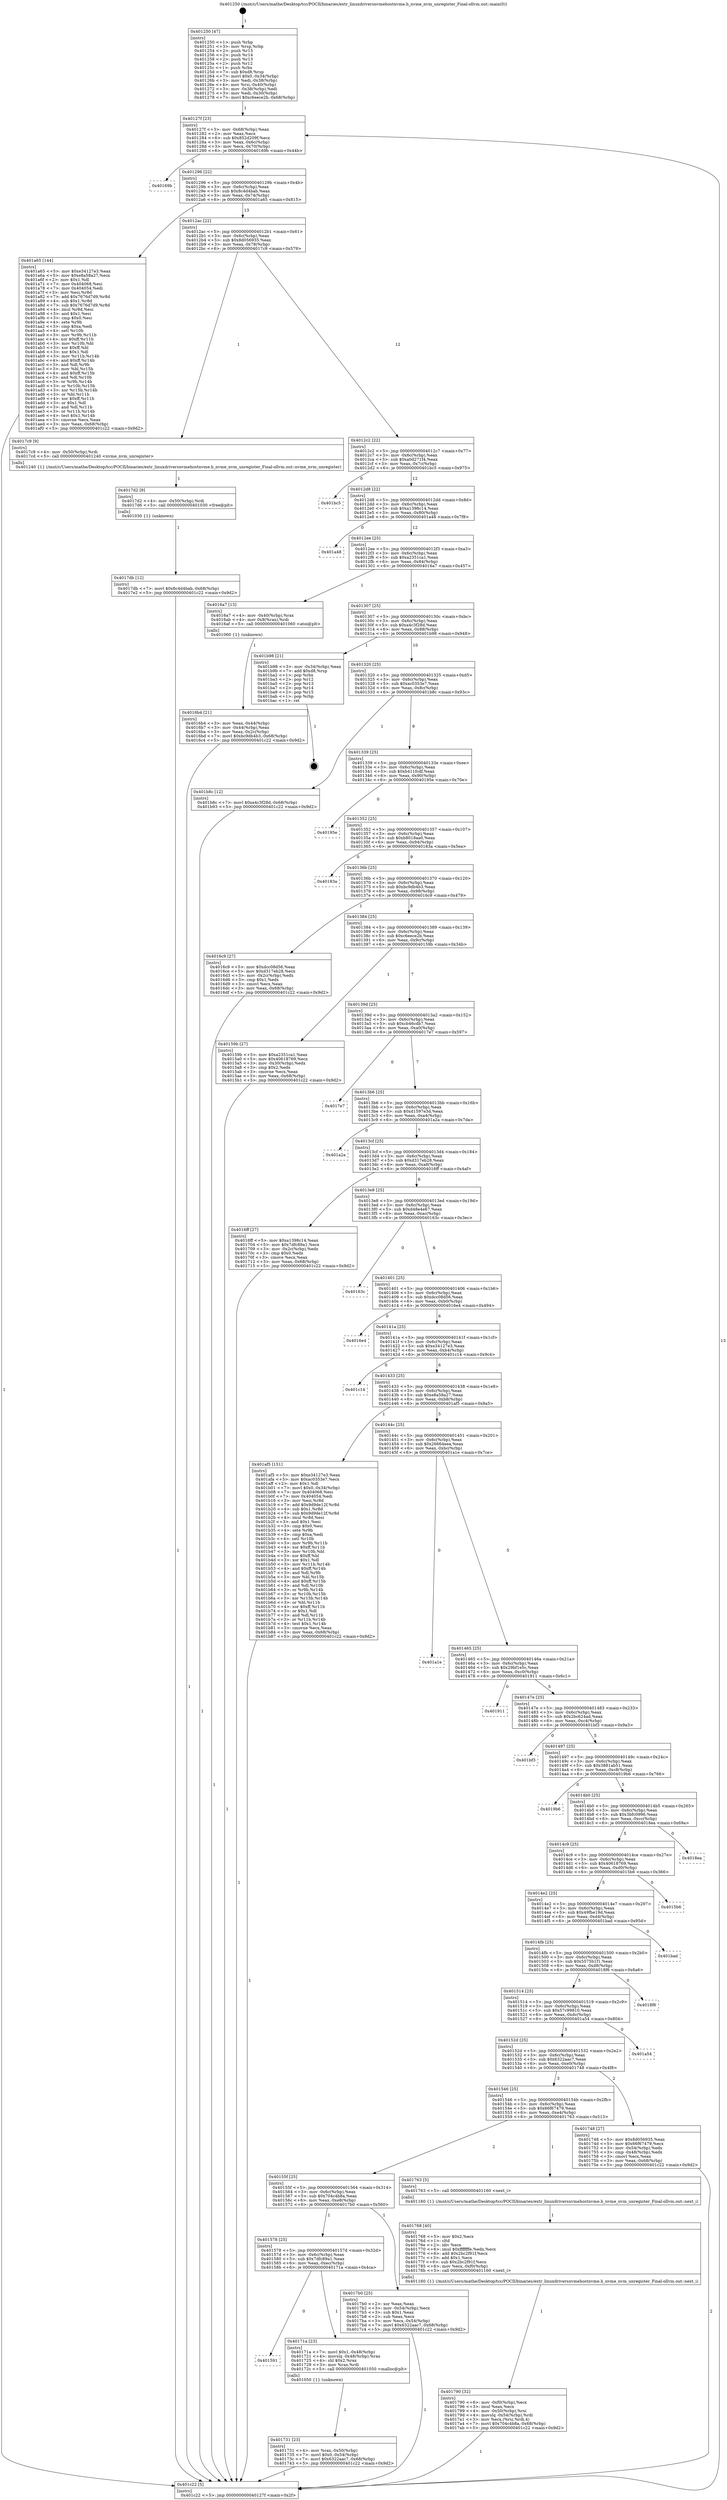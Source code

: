 digraph "0x401250" {
  label = "0x401250 (/mnt/c/Users/mathe/Desktop/tcc/POCII/binaries/extr_linuxdriversnvmehostnvme.h_nvme_nvm_unregister_Final-ollvm.out::main(0))"
  labelloc = "t"
  node[shape=record]

  Entry [label="",width=0.3,height=0.3,shape=circle,fillcolor=black,style=filled]
  "0x40127f" [label="{
     0x40127f [23]\l
     | [instrs]\l
     &nbsp;&nbsp;0x40127f \<+3\>: mov -0x68(%rbp),%eax\l
     &nbsp;&nbsp;0x401282 \<+2\>: mov %eax,%ecx\l
     &nbsp;&nbsp;0x401284 \<+6\>: sub $0x852d209f,%ecx\l
     &nbsp;&nbsp;0x40128a \<+3\>: mov %eax,-0x6c(%rbp)\l
     &nbsp;&nbsp;0x40128d \<+3\>: mov %ecx,-0x70(%rbp)\l
     &nbsp;&nbsp;0x401290 \<+6\>: je 000000000040169b \<main+0x44b\>\l
  }"]
  "0x40169b" [label="{
     0x40169b\l
  }", style=dashed]
  "0x401296" [label="{
     0x401296 [22]\l
     | [instrs]\l
     &nbsp;&nbsp;0x401296 \<+5\>: jmp 000000000040129b \<main+0x4b\>\l
     &nbsp;&nbsp;0x40129b \<+3\>: mov -0x6c(%rbp),%eax\l
     &nbsp;&nbsp;0x40129e \<+5\>: sub $0x8c4d4bab,%eax\l
     &nbsp;&nbsp;0x4012a3 \<+3\>: mov %eax,-0x74(%rbp)\l
     &nbsp;&nbsp;0x4012a6 \<+6\>: je 0000000000401a65 \<main+0x815\>\l
  }"]
  Exit [label="",width=0.3,height=0.3,shape=circle,fillcolor=black,style=filled,peripheries=2]
  "0x401a65" [label="{
     0x401a65 [144]\l
     | [instrs]\l
     &nbsp;&nbsp;0x401a65 \<+5\>: mov $0xe34127e3,%eax\l
     &nbsp;&nbsp;0x401a6a \<+5\>: mov $0xe8a58a27,%ecx\l
     &nbsp;&nbsp;0x401a6f \<+2\>: mov $0x1,%dl\l
     &nbsp;&nbsp;0x401a71 \<+7\>: mov 0x404068,%esi\l
     &nbsp;&nbsp;0x401a78 \<+7\>: mov 0x404054,%edi\l
     &nbsp;&nbsp;0x401a7f \<+3\>: mov %esi,%r8d\l
     &nbsp;&nbsp;0x401a82 \<+7\>: add $0x7676d7d9,%r8d\l
     &nbsp;&nbsp;0x401a89 \<+4\>: sub $0x1,%r8d\l
     &nbsp;&nbsp;0x401a8d \<+7\>: sub $0x7676d7d9,%r8d\l
     &nbsp;&nbsp;0x401a94 \<+4\>: imul %r8d,%esi\l
     &nbsp;&nbsp;0x401a98 \<+3\>: and $0x1,%esi\l
     &nbsp;&nbsp;0x401a9b \<+3\>: cmp $0x0,%esi\l
     &nbsp;&nbsp;0x401a9e \<+4\>: sete %r9b\l
     &nbsp;&nbsp;0x401aa2 \<+3\>: cmp $0xa,%edi\l
     &nbsp;&nbsp;0x401aa5 \<+4\>: setl %r10b\l
     &nbsp;&nbsp;0x401aa9 \<+3\>: mov %r9b,%r11b\l
     &nbsp;&nbsp;0x401aac \<+4\>: xor $0xff,%r11b\l
     &nbsp;&nbsp;0x401ab0 \<+3\>: mov %r10b,%bl\l
     &nbsp;&nbsp;0x401ab3 \<+3\>: xor $0xff,%bl\l
     &nbsp;&nbsp;0x401ab6 \<+3\>: xor $0x1,%dl\l
     &nbsp;&nbsp;0x401ab9 \<+3\>: mov %r11b,%r14b\l
     &nbsp;&nbsp;0x401abc \<+4\>: and $0xff,%r14b\l
     &nbsp;&nbsp;0x401ac0 \<+3\>: and %dl,%r9b\l
     &nbsp;&nbsp;0x401ac3 \<+3\>: mov %bl,%r15b\l
     &nbsp;&nbsp;0x401ac6 \<+4\>: and $0xff,%r15b\l
     &nbsp;&nbsp;0x401aca \<+3\>: and %dl,%r10b\l
     &nbsp;&nbsp;0x401acd \<+3\>: or %r9b,%r14b\l
     &nbsp;&nbsp;0x401ad0 \<+3\>: or %r10b,%r15b\l
     &nbsp;&nbsp;0x401ad3 \<+3\>: xor %r15b,%r14b\l
     &nbsp;&nbsp;0x401ad6 \<+3\>: or %bl,%r11b\l
     &nbsp;&nbsp;0x401ad9 \<+4\>: xor $0xff,%r11b\l
     &nbsp;&nbsp;0x401add \<+3\>: or $0x1,%dl\l
     &nbsp;&nbsp;0x401ae0 \<+3\>: and %dl,%r11b\l
     &nbsp;&nbsp;0x401ae3 \<+3\>: or %r11b,%r14b\l
     &nbsp;&nbsp;0x401ae6 \<+4\>: test $0x1,%r14b\l
     &nbsp;&nbsp;0x401aea \<+3\>: cmovne %ecx,%eax\l
     &nbsp;&nbsp;0x401aed \<+3\>: mov %eax,-0x68(%rbp)\l
     &nbsp;&nbsp;0x401af0 \<+5\>: jmp 0000000000401c22 \<main+0x9d2\>\l
  }"]
  "0x4012ac" [label="{
     0x4012ac [22]\l
     | [instrs]\l
     &nbsp;&nbsp;0x4012ac \<+5\>: jmp 00000000004012b1 \<main+0x61\>\l
     &nbsp;&nbsp;0x4012b1 \<+3\>: mov -0x6c(%rbp),%eax\l
     &nbsp;&nbsp;0x4012b4 \<+5\>: sub $0x8d056935,%eax\l
     &nbsp;&nbsp;0x4012b9 \<+3\>: mov %eax,-0x78(%rbp)\l
     &nbsp;&nbsp;0x4012bc \<+6\>: je 00000000004017c9 \<main+0x579\>\l
  }"]
  "0x4017db" [label="{
     0x4017db [12]\l
     | [instrs]\l
     &nbsp;&nbsp;0x4017db \<+7\>: movl $0x8c4d4bab,-0x68(%rbp)\l
     &nbsp;&nbsp;0x4017e2 \<+5\>: jmp 0000000000401c22 \<main+0x9d2\>\l
  }"]
  "0x4017c9" [label="{
     0x4017c9 [9]\l
     | [instrs]\l
     &nbsp;&nbsp;0x4017c9 \<+4\>: mov -0x50(%rbp),%rdi\l
     &nbsp;&nbsp;0x4017cd \<+5\>: call 0000000000401240 \<nvme_nvm_unregister\>\l
     | [calls]\l
     &nbsp;&nbsp;0x401240 \{1\} (/mnt/c/Users/mathe/Desktop/tcc/POCII/binaries/extr_linuxdriversnvmehostnvme.h_nvme_nvm_unregister_Final-ollvm.out::nvme_nvm_unregister)\l
  }"]
  "0x4012c2" [label="{
     0x4012c2 [22]\l
     | [instrs]\l
     &nbsp;&nbsp;0x4012c2 \<+5\>: jmp 00000000004012c7 \<main+0x77\>\l
     &nbsp;&nbsp;0x4012c7 \<+3\>: mov -0x6c(%rbp),%eax\l
     &nbsp;&nbsp;0x4012ca \<+5\>: sub $0xa0d271f4,%eax\l
     &nbsp;&nbsp;0x4012cf \<+3\>: mov %eax,-0x7c(%rbp)\l
     &nbsp;&nbsp;0x4012d2 \<+6\>: je 0000000000401bc5 \<main+0x975\>\l
  }"]
  "0x4017d2" [label="{
     0x4017d2 [9]\l
     | [instrs]\l
     &nbsp;&nbsp;0x4017d2 \<+4\>: mov -0x50(%rbp),%rdi\l
     &nbsp;&nbsp;0x4017d6 \<+5\>: call 0000000000401030 \<free@plt\>\l
     | [calls]\l
     &nbsp;&nbsp;0x401030 \{1\} (unknown)\l
  }"]
  "0x401bc5" [label="{
     0x401bc5\l
  }", style=dashed]
  "0x4012d8" [label="{
     0x4012d8 [22]\l
     | [instrs]\l
     &nbsp;&nbsp;0x4012d8 \<+5\>: jmp 00000000004012dd \<main+0x8d\>\l
     &nbsp;&nbsp;0x4012dd \<+3\>: mov -0x6c(%rbp),%eax\l
     &nbsp;&nbsp;0x4012e0 \<+5\>: sub $0xa1398c14,%eax\l
     &nbsp;&nbsp;0x4012e5 \<+3\>: mov %eax,-0x80(%rbp)\l
     &nbsp;&nbsp;0x4012e8 \<+6\>: je 0000000000401a48 \<main+0x7f8\>\l
  }"]
  "0x401790" [label="{
     0x401790 [32]\l
     | [instrs]\l
     &nbsp;&nbsp;0x401790 \<+6\>: mov -0xf0(%rbp),%ecx\l
     &nbsp;&nbsp;0x401796 \<+3\>: imul %eax,%ecx\l
     &nbsp;&nbsp;0x401799 \<+4\>: mov -0x50(%rbp),%rsi\l
     &nbsp;&nbsp;0x40179d \<+4\>: movslq -0x54(%rbp),%rdi\l
     &nbsp;&nbsp;0x4017a1 \<+3\>: mov %ecx,(%rsi,%rdi,4)\l
     &nbsp;&nbsp;0x4017a4 \<+7\>: movl $0x704c4b8a,-0x68(%rbp)\l
     &nbsp;&nbsp;0x4017ab \<+5\>: jmp 0000000000401c22 \<main+0x9d2\>\l
  }"]
  "0x401a48" [label="{
     0x401a48\l
  }", style=dashed]
  "0x4012ee" [label="{
     0x4012ee [25]\l
     | [instrs]\l
     &nbsp;&nbsp;0x4012ee \<+5\>: jmp 00000000004012f3 \<main+0xa3\>\l
     &nbsp;&nbsp;0x4012f3 \<+3\>: mov -0x6c(%rbp),%eax\l
     &nbsp;&nbsp;0x4012f6 \<+5\>: sub $0xa2351ca1,%eax\l
     &nbsp;&nbsp;0x4012fb \<+6\>: mov %eax,-0x84(%rbp)\l
     &nbsp;&nbsp;0x401301 \<+6\>: je 00000000004016a7 \<main+0x457\>\l
  }"]
  "0x401768" [label="{
     0x401768 [40]\l
     | [instrs]\l
     &nbsp;&nbsp;0x401768 \<+5\>: mov $0x2,%ecx\l
     &nbsp;&nbsp;0x40176d \<+1\>: cltd\l
     &nbsp;&nbsp;0x40176e \<+2\>: idiv %ecx\l
     &nbsp;&nbsp;0x401770 \<+6\>: imul $0xfffffffe,%edx,%ecx\l
     &nbsp;&nbsp;0x401776 \<+6\>: add $0x2bc2f91f,%ecx\l
     &nbsp;&nbsp;0x40177c \<+3\>: add $0x1,%ecx\l
     &nbsp;&nbsp;0x40177f \<+6\>: sub $0x2bc2f91f,%ecx\l
     &nbsp;&nbsp;0x401785 \<+6\>: mov %ecx,-0xf0(%rbp)\l
     &nbsp;&nbsp;0x40178b \<+5\>: call 0000000000401160 \<next_i\>\l
     | [calls]\l
     &nbsp;&nbsp;0x401160 \{1\} (/mnt/c/Users/mathe/Desktop/tcc/POCII/binaries/extr_linuxdriversnvmehostnvme.h_nvme_nvm_unregister_Final-ollvm.out::next_i)\l
  }"]
  "0x4016a7" [label="{
     0x4016a7 [13]\l
     | [instrs]\l
     &nbsp;&nbsp;0x4016a7 \<+4\>: mov -0x40(%rbp),%rax\l
     &nbsp;&nbsp;0x4016ab \<+4\>: mov 0x8(%rax),%rdi\l
     &nbsp;&nbsp;0x4016af \<+5\>: call 0000000000401060 \<atoi@plt\>\l
     | [calls]\l
     &nbsp;&nbsp;0x401060 \{1\} (unknown)\l
  }"]
  "0x401307" [label="{
     0x401307 [25]\l
     | [instrs]\l
     &nbsp;&nbsp;0x401307 \<+5\>: jmp 000000000040130c \<main+0xbc\>\l
     &nbsp;&nbsp;0x40130c \<+3\>: mov -0x6c(%rbp),%eax\l
     &nbsp;&nbsp;0x40130f \<+5\>: sub $0xa4c3f28d,%eax\l
     &nbsp;&nbsp;0x401314 \<+6\>: mov %eax,-0x88(%rbp)\l
     &nbsp;&nbsp;0x40131a \<+6\>: je 0000000000401b98 \<main+0x948\>\l
  }"]
  "0x401731" [label="{
     0x401731 [23]\l
     | [instrs]\l
     &nbsp;&nbsp;0x401731 \<+4\>: mov %rax,-0x50(%rbp)\l
     &nbsp;&nbsp;0x401735 \<+7\>: movl $0x0,-0x54(%rbp)\l
     &nbsp;&nbsp;0x40173c \<+7\>: movl $0x6322aac7,-0x68(%rbp)\l
     &nbsp;&nbsp;0x401743 \<+5\>: jmp 0000000000401c22 \<main+0x9d2\>\l
  }"]
  "0x401b98" [label="{
     0x401b98 [21]\l
     | [instrs]\l
     &nbsp;&nbsp;0x401b98 \<+3\>: mov -0x34(%rbp),%eax\l
     &nbsp;&nbsp;0x401b9b \<+7\>: add $0xd8,%rsp\l
     &nbsp;&nbsp;0x401ba2 \<+1\>: pop %rbx\l
     &nbsp;&nbsp;0x401ba3 \<+2\>: pop %r12\l
     &nbsp;&nbsp;0x401ba5 \<+2\>: pop %r13\l
     &nbsp;&nbsp;0x401ba7 \<+2\>: pop %r14\l
     &nbsp;&nbsp;0x401ba9 \<+2\>: pop %r15\l
     &nbsp;&nbsp;0x401bab \<+1\>: pop %rbp\l
     &nbsp;&nbsp;0x401bac \<+1\>: ret\l
  }"]
  "0x401320" [label="{
     0x401320 [25]\l
     | [instrs]\l
     &nbsp;&nbsp;0x401320 \<+5\>: jmp 0000000000401325 \<main+0xd5\>\l
     &nbsp;&nbsp;0x401325 \<+3\>: mov -0x6c(%rbp),%eax\l
     &nbsp;&nbsp;0x401328 \<+5\>: sub $0xac0353e7,%eax\l
     &nbsp;&nbsp;0x40132d \<+6\>: mov %eax,-0x8c(%rbp)\l
     &nbsp;&nbsp;0x401333 \<+6\>: je 0000000000401b8c \<main+0x93c\>\l
  }"]
  "0x401591" [label="{
     0x401591\l
  }", style=dashed]
  "0x401b8c" [label="{
     0x401b8c [12]\l
     | [instrs]\l
     &nbsp;&nbsp;0x401b8c \<+7\>: movl $0xa4c3f28d,-0x68(%rbp)\l
     &nbsp;&nbsp;0x401b93 \<+5\>: jmp 0000000000401c22 \<main+0x9d2\>\l
  }"]
  "0x401339" [label="{
     0x401339 [25]\l
     | [instrs]\l
     &nbsp;&nbsp;0x401339 \<+5\>: jmp 000000000040133e \<main+0xee\>\l
     &nbsp;&nbsp;0x40133e \<+3\>: mov -0x6c(%rbp),%eax\l
     &nbsp;&nbsp;0x401341 \<+5\>: sub $0xb411fcdf,%eax\l
     &nbsp;&nbsp;0x401346 \<+6\>: mov %eax,-0x90(%rbp)\l
     &nbsp;&nbsp;0x40134c \<+6\>: je 000000000040195e \<main+0x70e\>\l
  }"]
  "0x40171a" [label="{
     0x40171a [23]\l
     | [instrs]\l
     &nbsp;&nbsp;0x40171a \<+7\>: movl $0x1,-0x48(%rbp)\l
     &nbsp;&nbsp;0x401721 \<+4\>: movslq -0x48(%rbp),%rax\l
     &nbsp;&nbsp;0x401725 \<+4\>: shl $0x2,%rax\l
     &nbsp;&nbsp;0x401729 \<+3\>: mov %rax,%rdi\l
     &nbsp;&nbsp;0x40172c \<+5\>: call 0000000000401050 \<malloc@plt\>\l
     | [calls]\l
     &nbsp;&nbsp;0x401050 \{1\} (unknown)\l
  }"]
  "0x40195e" [label="{
     0x40195e\l
  }", style=dashed]
  "0x401352" [label="{
     0x401352 [25]\l
     | [instrs]\l
     &nbsp;&nbsp;0x401352 \<+5\>: jmp 0000000000401357 \<main+0x107\>\l
     &nbsp;&nbsp;0x401357 \<+3\>: mov -0x6c(%rbp),%eax\l
     &nbsp;&nbsp;0x40135a \<+5\>: sub $0xb8018aa0,%eax\l
     &nbsp;&nbsp;0x40135f \<+6\>: mov %eax,-0x94(%rbp)\l
     &nbsp;&nbsp;0x401365 \<+6\>: je 000000000040183a \<main+0x5ea\>\l
  }"]
  "0x401578" [label="{
     0x401578 [25]\l
     | [instrs]\l
     &nbsp;&nbsp;0x401578 \<+5\>: jmp 000000000040157d \<main+0x32d\>\l
     &nbsp;&nbsp;0x40157d \<+3\>: mov -0x6c(%rbp),%eax\l
     &nbsp;&nbsp;0x401580 \<+5\>: sub $0x7dfc89a1,%eax\l
     &nbsp;&nbsp;0x401585 \<+6\>: mov %eax,-0xec(%rbp)\l
     &nbsp;&nbsp;0x40158b \<+6\>: je 000000000040171a \<main+0x4ca\>\l
  }"]
  "0x40183a" [label="{
     0x40183a\l
  }", style=dashed]
  "0x40136b" [label="{
     0x40136b [25]\l
     | [instrs]\l
     &nbsp;&nbsp;0x40136b \<+5\>: jmp 0000000000401370 \<main+0x120\>\l
     &nbsp;&nbsp;0x401370 \<+3\>: mov -0x6c(%rbp),%eax\l
     &nbsp;&nbsp;0x401373 \<+5\>: sub $0xbc9db4b3,%eax\l
     &nbsp;&nbsp;0x401378 \<+6\>: mov %eax,-0x98(%rbp)\l
     &nbsp;&nbsp;0x40137e \<+6\>: je 00000000004016c9 \<main+0x479\>\l
  }"]
  "0x4017b0" [label="{
     0x4017b0 [25]\l
     | [instrs]\l
     &nbsp;&nbsp;0x4017b0 \<+2\>: xor %eax,%eax\l
     &nbsp;&nbsp;0x4017b2 \<+3\>: mov -0x54(%rbp),%ecx\l
     &nbsp;&nbsp;0x4017b5 \<+3\>: sub $0x1,%eax\l
     &nbsp;&nbsp;0x4017b8 \<+2\>: sub %eax,%ecx\l
     &nbsp;&nbsp;0x4017ba \<+3\>: mov %ecx,-0x54(%rbp)\l
     &nbsp;&nbsp;0x4017bd \<+7\>: movl $0x6322aac7,-0x68(%rbp)\l
     &nbsp;&nbsp;0x4017c4 \<+5\>: jmp 0000000000401c22 \<main+0x9d2\>\l
  }"]
  "0x4016c9" [label="{
     0x4016c9 [27]\l
     | [instrs]\l
     &nbsp;&nbsp;0x4016c9 \<+5\>: mov $0xdcc08d56,%eax\l
     &nbsp;&nbsp;0x4016ce \<+5\>: mov $0xd317eb28,%ecx\l
     &nbsp;&nbsp;0x4016d3 \<+3\>: mov -0x2c(%rbp),%edx\l
     &nbsp;&nbsp;0x4016d6 \<+3\>: cmp $0x1,%edx\l
     &nbsp;&nbsp;0x4016d9 \<+3\>: cmovl %ecx,%eax\l
     &nbsp;&nbsp;0x4016dc \<+3\>: mov %eax,-0x68(%rbp)\l
     &nbsp;&nbsp;0x4016df \<+5\>: jmp 0000000000401c22 \<main+0x9d2\>\l
  }"]
  "0x401384" [label="{
     0x401384 [25]\l
     | [instrs]\l
     &nbsp;&nbsp;0x401384 \<+5\>: jmp 0000000000401389 \<main+0x139\>\l
     &nbsp;&nbsp;0x401389 \<+3\>: mov -0x6c(%rbp),%eax\l
     &nbsp;&nbsp;0x40138c \<+5\>: sub $0xc6eece2b,%eax\l
     &nbsp;&nbsp;0x401391 \<+6\>: mov %eax,-0x9c(%rbp)\l
     &nbsp;&nbsp;0x401397 \<+6\>: je 000000000040159b \<main+0x34b\>\l
  }"]
  "0x40155f" [label="{
     0x40155f [25]\l
     | [instrs]\l
     &nbsp;&nbsp;0x40155f \<+5\>: jmp 0000000000401564 \<main+0x314\>\l
     &nbsp;&nbsp;0x401564 \<+3\>: mov -0x6c(%rbp),%eax\l
     &nbsp;&nbsp;0x401567 \<+5\>: sub $0x704c4b8a,%eax\l
     &nbsp;&nbsp;0x40156c \<+6\>: mov %eax,-0xe8(%rbp)\l
     &nbsp;&nbsp;0x401572 \<+6\>: je 00000000004017b0 \<main+0x560\>\l
  }"]
  "0x40159b" [label="{
     0x40159b [27]\l
     | [instrs]\l
     &nbsp;&nbsp;0x40159b \<+5\>: mov $0xa2351ca1,%eax\l
     &nbsp;&nbsp;0x4015a0 \<+5\>: mov $0x40618769,%ecx\l
     &nbsp;&nbsp;0x4015a5 \<+3\>: mov -0x30(%rbp),%edx\l
     &nbsp;&nbsp;0x4015a8 \<+3\>: cmp $0x2,%edx\l
     &nbsp;&nbsp;0x4015ab \<+3\>: cmovne %ecx,%eax\l
     &nbsp;&nbsp;0x4015ae \<+3\>: mov %eax,-0x68(%rbp)\l
     &nbsp;&nbsp;0x4015b1 \<+5\>: jmp 0000000000401c22 \<main+0x9d2\>\l
  }"]
  "0x40139d" [label="{
     0x40139d [25]\l
     | [instrs]\l
     &nbsp;&nbsp;0x40139d \<+5\>: jmp 00000000004013a2 \<main+0x152\>\l
     &nbsp;&nbsp;0x4013a2 \<+3\>: mov -0x6c(%rbp),%eax\l
     &nbsp;&nbsp;0x4013a5 \<+5\>: sub $0xcb46cdb7,%eax\l
     &nbsp;&nbsp;0x4013aa \<+6\>: mov %eax,-0xa0(%rbp)\l
     &nbsp;&nbsp;0x4013b0 \<+6\>: je 00000000004017e7 \<main+0x597\>\l
  }"]
  "0x401c22" [label="{
     0x401c22 [5]\l
     | [instrs]\l
     &nbsp;&nbsp;0x401c22 \<+5\>: jmp 000000000040127f \<main+0x2f\>\l
  }"]
  "0x401250" [label="{
     0x401250 [47]\l
     | [instrs]\l
     &nbsp;&nbsp;0x401250 \<+1\>: push %rbp\l
     &nbsp;&nbsp;0x401251 \<+3\>: mov %rsp,%rbp\l
     &nbsp;&nbsp;0x401254 \<+2\>: push %r15\l
     &nbsp;&nbsp;0x401256 \<+2\>: push %r14\l
     &nbsp;&nbsp;0x401258 \<+2\>: push %r13\l
     &nbsp;&nbsp;0x40125a \<+2\>: push %r12\l
     &nbsp;&nbsp;0x40125c \<+1\>: push %rbx\l
     &nbsp;&nbsp;0x40125d \<+7\>: sub $0xd8,%rsp\l
     &nbsp;&nbsp;0x401264 \<+7\>: movl $0x0,-0x34(%rbp)\l
     &nbsp;&nbsp;0x40126b \<+3\>: mov %edi,-0x38(%rbp)\l
     &nbsp;&nbsp;0x40126e \<+4\>: mov %rsi,-0x40(%rbp)\l
     &nbsp;&nbsp;0x401272 \<+3\>: mov -0x38(%rbp),%edi\l
     &nbsp;&nbsp;0x401275 \<+3\>: mov %edi,-0x30(%rbp)\l
     &nbsp;&nbsp;0x401278 \<+7\>: movl $0xc6eece2b,-0x68(%rbp)\l
  }"]
  "0x4016b4" [label="{
     0x4016b4 [21]\l
     | [instrs]\l
     &nbsp;&nbsp;0x4016b4 \<+3\>: mov %eax,-0x44(%rbp)\l
     &nbsp;&nbsp;0x4016b7 \<+3\>: mov -0x44(%rbp),%eax\l
     &nbsp;&nbsp;0x4016ba \<+3\>: mov %eax,-0x2c(%rbp)\l
     &nbsp;&nbsp;0x4016bd \<+7\>: movl $0xbc9db4b3,-0x68(%rbp)\l
     &nbsp;&nbsp;0x4016c4 \<+5\>: jmp 0000000000401c22 \<main+0x9d2\>\l
  }"]
  "0x401763" [label="{
     0x401763 [5]\l
     | [instrs]\l
     &nbsp;&nbsp;0x401763 \<+5\>: call 0000000000401160 \<next_i\>\l
     | [calls]\l
     &nbsp;&nbsp;0x401160 \{1\} (/mnt/c/Users/mathe/Desktop/tcc/POCII/binaries/extr_linuxdriversnvmehostnvme.h_nvme_nvm_unregister_Final-ollvm.out::next_i)\l
  }"]
  "0x4017e7" [label="{
     0x4017e7\l
  }", style=dashed]
  "0x4013b6" [label="{
     0x4013b6 [25]\l
     | [instrs]\l
     &nbsp;&nbsp;0x4013b6 \<+5\>: jmp 00000000004013bb \<main+0x16b\>\l
     &nbsp;&nbsp;0x4013bb \<+3\>: mov -0x6c(%rbp),%eax\l
     &nbsp;&nbsp;0x4013be \<+5\>: sub $0xd1597e3d,%eax\l
     &nbsp;&nbsp;0x4013c3 \<+6\>: mov %eax,-0xa4(%rbp)\l
     &nbsp;&nbsp;0x4013c9 \<+6\>: je 0000000000401a2a \<main+0x7da\>\l
  }"]
  "0x401546" [label="{
     0x401546 [25]\l
     | [instrs]\l
     &nbsp;&nbsp;0x401546 \<+5\>: jmp 000000000040154b \<main+0x2fb\>\l
     &nbsp;&nbsp;0x40154b \<+3\>: mov -0x6c(%rbp),%eax\l
     &nbsp;&nbsp;0x40154e \<+5\>: sub $0x66f67479,%eax\l
     &nbsp;&nbsp;0x401553 \<+6\>: mov %eax,-0xe4(%rbp)\l
     &nbsp;&nbsp;0x401559 \<+6\>: je 0000000000401763 \<main+0x513\>\l
  }"]
  "0x401a2a" [label="{
     0x401a2a\l
  }", style=dashed]
  "0x4013cf" [label="{
     0x4013cf [25]\l
     | [instrs]\l
     &nbsp;&nbsp;0x4013cf \<+5\>: jmp 00000000004013d4 \<main+0x184\>\l
     &nbsp;&nbsp;0x4013d4 \<+3\>: mov -0x6c(%rbp),%eax\l
     &nbsp;&nbsp;0x4013d7 \<+5\>: sub $0xd317eb28,%eax\l
     &nbsp;&nbsp;0x4013dc \<+6\>: mov %eax,-0xa8(%rbp)\l
     &nbsp;&nbsp;0x4013e2 \<+6\>: je 00000000004016ff \<main+0x4af\>\l
  }"]
  "0x401748" [label="{
     0x401748 [27]\l
     | [instrs]\l
     &nbsp;&nbsp;0x401748 \<+5\>: mov $0x8d056935,%eax\l
     &nbsp;&nbsp;0x40174d \<+5\>: mov $0x66f67479,%ecx\l
     &nbsp;&nbsp;0x401752 \<+3\>: mov -0x54(%rbp),%edx\l
     &nbsp;&nbsp;0x401755 \<+3\>: cmp -0x48(%rbp),%edx\l
     &nbsp;&nbsp;0x401758 \<+3\>: cmovl %ecx,%eax\l
     &nbsp;&nbsp;0x40175b \<+3\>: mov %eax,-0x68(%rbp)\l
     &nbsp;&nbsp;0x40175e \<+5\>: jmp 0000000000401c22 \<main+0x9d2\>\l
  }"]
  "0x4016ff" [label="{
     0x4016ff [27]\l
     | [instrs]\l
     &nbsp;&nbsp;0x4016ff \<+5\>: mov $0xa1398c14,%eax\l
     &nbsp;&nbsp;0x401704 \<+5\>: mov $0x7dfc89a1,%ecx\l
     &nbsp;&nbsp;0x401709 \<+3\>: mov -0x2c(%rbp),%edx\l
     &nbsp;&nbsp;0x40170c \<+3\>: cmp $0x0,%edx\l
     &nbsp;&nbsp;0x40170f \<+3\>: cmove %ecx,%eax\l
     &nbsp;&nbsp;0x401712 \<+3\>: mov %eax,-0x68(%rbp)\l
     &nbsp;&nbsp;0x401715 \<+5\>: jmp 0000000000401c22 \<main+0x9d2\>\l
  }"]
  "0x4013e8" [label="{
     0x4013e8 [25]\l
     | [instrs]\l
     &nbsp;&nbsp;0x4013e8 \<+5\>: jmp 00000000004013ed \<main+0x19d\>\l
     &nbsp;&nbsp;0x4013ed \<+3\>: mov -0x6c(%rbp),%eax\l
     &nbsp;&nbsp;0x4013f0 \<+5\>: sub $0xd48e4e67,%eax\l
     &nbsp;&nbsp;0x4013f5 \<+6\>: mov %eax,-0xac(%rbp)\l
     &nbsp;&nbsp;0x4013fb \<+6\>: je 000000000040163c \<main+0x3ec\>\l
  }"]
  "0x40152d" [label="{
     0x40152d [25]\l
     | [instrs]\l
     &nbsp;&nbsp;0x40152d \<+5\>: jmp 0000000000401532 \<main+0x2e2\>\l
     &nbsp;&nbsp;0x401532 \<+3\>: mov -0x6c(%rbp),%eax\l
     &nbsp;&nbsp;0x401535 \<+5\>: sub $0x6322aac7,%eax\l
     &nbsp;&nbsp;0x40153a \<+6\>: mov %eax,-0xe0(%rbp)\l
     &nbsp;&nbsp;0x401540 \<+6\>: je 0000000000401748 \<main+0x4f8\>\l
  }"]
  "0x40163c" [label="{
     0x40163c\l
  }", style=dashed]
  "0x401401" [label="{
     0x401401 [25]\l
     | [instrs]\l
     &nbsp;&nbsp;0x401401 \<+5\>: jmp 0000000000401406 \<main+0x1b6\>\l
     &nbsp;&nbsp;0x401406 \<+3\>: mov -0x6c(%rbp),%eax\l
     &nbsp;&nbsp;0x401409 \<+5\>: sub $0xdcc08d56,%eax\l
     &nbsp;&nbsp;0x40140e \<+6\>: mov %eax,-0xb0(%rbp)\l
     &nbsp;&nbsp;0x401414 \<+6\>: je 00000000004016e4 \<main+0x494\>\l
  }"]
  "0x401a54" [label="{
     0x401a54\l
  }", style=dashed]
  "0x4016e4" [label="{
     0x4016e4\l
  }", style=dashed]
  "0x40141a" [label="{
     0x40141a [25]\l
     | [instrs]\l
     &nbsp;&nbsp;0x40141a \<+5\>: jmp 000000000040141f \<main+0x1cf\>\l
     &nbsp;&nbsp;0x40141f \<+3\>: mov -0x6c(%rbp),%eax\l
     &nbsp;&nbsp;0x401422 \<+5\>: sub $0xe34127e3,%eax\l
     &nbsp;&nbsp;0x401427 \<+6\>: mov %eax,-0xb4(%rbp)\l
     &nbsp;&nbsp;0x40142d \<+6\>: je 0000000000401c14 \<main+0x9c4\>\l
  }"]
  "0x401514" [label="{
     0x401514 [25]\l
     | [instrs]\l
     &nbsp;&nbsp;0x401514 \<+5\>: jmp 0000000000401519 \<main+0x2c9\>\l
     &nbsp;&nbsp;0x401519 \<+3\>: mov -0x6c(%rbp),%eax\l
     &nbsp;&nbsp;0x40151c \<+5\>: sub $0x57c99810,%eax\l
     &nbsp;&nbsp;0x401521 \<+6\>: mov %eax,-0xdc(%rbp)\l
     &nbsp;&nbsp;0x401527 \<+6\>: je 0000000000401a54 \<main+0x804\>\l
  }"]
  "0x401c14" [label="{
     0x401c14\l
  }", style=dashed]
  "0x401433" [label="{
     0x401433 [25]\l
     | [instrs]\l
     &nbsp;&nbsp;0x401433 \<+5\>: jmp 0000000000401438 \<main+0x1e8\>\l
     &nbsp;&nbsp;0x401438 \<+3\>: mov -0x6c(%rbp),%eax\l
     &nbsp;&nbsp;0x40143b \<+5\>: sub $0xe8a58a27,%eax\l
     &nbsp;&nbsp;0x401440 \<+6\>: mov %eax,-0xb8(%rbp)\l
     &nbsp;&nbsp;0x401446 \<+6\>: je 0000000000401af5 \<main+0x8a5\>\l
  }"]
  "0x4018f6" [label="{
     0x4018f6\l
  }", style=dashed]
  "0x401af5" [label="{
     0x401af5 [151]\l
     | [instrs]\l
     &nbsp;&nbsp;0x401af5 \<+5\>: mov $0xe34127e3,%eax\l
     &nbsp;&nbsp;0x401afa \<+5\>: mov $0xac0353e7,%ecx\l
     &nbsp;&nbsp;0x401aff \<+2\>: mov $0x1,%dl\l
     &nbsp;&nbsp;0x401b01 \<+7\>: movl $0x0,-0x34(%rbp)\l
     &nbsp;&nbsp;0x401b08 \<+7\>: mov 0x404068,%esi\l
     &nbsp;&nbsp;0x401b0f \<+7\>: mov 0x404054,%edi\l
     &nbsp;&nbsp;0x401b16 \<+3\>: mov %esi,%r8d\l
     &nbsp;&nbsp;0x401b19 \<+7\>: add $0x9d9de12f,%r8d\l
     &nbsp;&nbsp;0x401b20 \<+4\>: sub $0x1,%r8d\l
     &nbsp;&nbsp;0x401b24 \<+7\>: sub $0x9d9de12f,%r8d\l
     &nbsp;&nbsp;0x401b2b \<+4\>: imul %r8d,%esi\l
     &nbsp;&nbsp;0x401b2f \<+3\>: and $0x1,%esi\l
     &nbsp;&nbsp;0x401b32 \<+3\>: cmp $0x0,%esi\l
     &nbsp;&nbsp;0x401b35 \<+4\>: sete %r9b\l
     &nbsp;&nbsp;0x401b39 \<+3\>: cmp $0xa,%edi\l
     &nbsp;&nbsp;0x401b3c \<+4\>: setl %r10b\l
     &nbsp;&nbsp;0x401b40 \<+3\>: mov %r9b,%r11b\l
     &nbsp;&nbsp;0x401b43 \<+4\>: xor $0xff,%r11b\l
     &nbsp;&nbsp;0x401b47 \<+3\>: mov %r10b,%bl\l
     &nbsp;&nbsp;0x401b4a \<+3\>: xor $0xff,%bl\l
     &nbsp;&nbsp;0x401b4d \<+3\>: xor $0x1,%dl\l
     &nbsp;&nbsp;0x401b50 \<+3\>: mov %r11b,%r14b\l
     &nbsp;&nbsp;0x401b53 \<+4\>: and $0xff,%r14b\l
     &nbsp;&nbsp;0x401b57 \<+3\>: and %dl,%r9b\l
     &nbsp;&nbsp;0x401b5a \<+3\>: mov %bl,%r15b\l
     &nbsp;&nbsp;0x401b5d \<+4\>: and $0xff,%r15b\l
     &nbsp;&nbsp;0x401b61 \<+3\>: and %dl,%r10b\l
     &nbsp;&nbsp;0x401b64 \<+3\>: or %r9b,%r14b\l
     &nbsp;&nbsp;0x401b67 \<+3\>: or %r10b,%r15b\l
     &nbsp;&nbsp;0x401b6a \<+3\>: xor %r15b,%r14b\l
     &nbsp;&nbsp;0x401b6d \<+3\>: or %bl,%r11b\l
     &nbsp;&nbsp;0x401b70 \<+4\>: xor $0xff,%r11b\l
     &nbsp;&nbsp;0x401b74 \<+3\>: or $0x1,%dl\l
     &nbsp;&nbsp;0x401b77 \<+3\>: and %dl,%r11b\l
     &nbsp;&nbsp;0x401b7a \<+3\>: or %r11b,%r14b\l
     &nbsp;&nbsp;0x401b7d \<+4\>: test $0x1,%r14b\l
     &nbsp;&nbsp;0x401b81 \<+3\>: cmovne %ecx,%eax\l
     &nbsp;&nbsp;0x401b84 \<+3\>: mov %eax,-0x68(%rbp)\l
     &nbsp;&nbsp;0x401b87 \<+5\>: jmp 0000000000401c22 \<main+0x9d2\>\l
  }"]
  "0x40144c" [label="{
     0x40144c [25]\l
     | [instrs]\l
     &nbsp;&nbsp;0x40144c \<+5\>: jmp 0000000000401451 \<main+0x201\>\l
     &nbsp;&nbsp;0x401451 \<+3\>: mov -0x6c(%rbp),%eax\l
     &nbsp;&nbsp;0x401454 \<+5\>: sub $0x26664eea,%eax\l
     &nbsp;&nbsp;0x401459 \<+6\>: mov %eax,-0xbc(%rbp)\l
     &nbsp;&nbsp;0x40145f \<+6\>: je 0000000000401a1e \<main+0x7ce\>\l
  }"]
  "0x4014fb" [label="{
     0x4014fb [25]\l
     | [instrs]\l
     &nbsp;&nbsp;0x4014fb \<+5\>: jmp 0000000000401500 \<main+0x2b0\>\l
     &nbsp;&nbsp;0x401500 \<+3\>: mov -0x6c(%rbp),%eax\l
     &nbsp;&nbsp;0x401503 \<+5\>: sub $0x5575b1f1,%eax\l
     &nbsp;&nbsp;0x401508 \<+6\>: mov %eax,-0xd8(%rbp)\l
     &nbsp;&nbsp;0x40150e \<+6\>: je 00000000004018f6 \<main+0x6a6\>\l
  }"]
  "0x401a1e" [label="{
     0x401a1e\l
  }", style=dashed]
  "0x401465" [label="{
     0x401465 [25]\l
     | [instrs]\l
     &nbsp;&nbsp;0x401465 \<+5\>: jmp 000000000040146a \<main+0x21a\>\l
     &nbsp;&nbsp;0x40146a \<+3\>: mov -0x6c(%rbp),%eax\l
     &nbsp;&nbsp;0x40146d \<+5\>: sub $0x29bf1e5c,%eax\l
     &nbsp;&nbsp;0x401472 \<+6\>: mov %eax,-0xc0(%rbp)\l
     &nbsp;&nbsp;0x401478 \<+6\>: je 0000000000401911 \<main+0x6c1\>\l
  }"]
  "0x401bad" [label="{
     0x401bad\l
  }", style=dashed]
  "0x401911" [label="{
     0x401911\l
  }", style=dashed]
  "0x40147e" [label="{
     0x40147e [25]\l
     | [instrs]\l
     &nbsp;&nbsp;0x40147e \<+5\>: jmp 0000000000401483 \<main+0x233\>\l
     &nbsp;&nbsp;0x401483 \<+3\>: mov -0x6c(%rbp),%eax\l
     &nbsp;&nbsp;0x401486 \<+5\>: sub $0x2bc624ad,%eax\l
     &nbsp;&nbsp;0x40148b \<+6\>: mov %eax,-0xc4(%rbp)\l
     &nbsp;&nbsp;0x401491 \<+6\>: je 0000000000401bf3 \<main+0x9a3\>\l
  }"]
  "0x4014e2" [label="{
     0x4014e2 [25]\l
     | [instrs]\l
     &nbsp;&nbsp;0x4014e2 \<+5\>: jmp 00000000004014e7 \<main+0x297\>\l
     &nbsp;&nbsp;0x4014e7 \<+3\>: mov -0x6c(%rbp),%eax\l
     &nbsp;&nbsp;0x4014ea \<+5\>: sub $0x49fbe19d,%eax\l
     &nbsp;&nbsp;0x4014ef \<+6\>: mov %eax,-0xd4(%rbp)\l
     &nbsp;&nbsp;0x4014f5 \<+6\>: je 0000000000401bad \<main+0x95d\>\l
  }"]
  "0x401bf3" [label="{
     0x401bf3\l
  }", style=dashed]
  "0x401497" [label="{
     0x401497 [25]\l
     | [instrs]\l
     &nbsp;&nbsp;0x401497 \<+5\>: jmp 000000000040149c \<main+0x24c\>\l
     &nbsp;&nbsp;0x40149c \<+3\>: mov -0x6c(%rbp),%eax\l
     &nbsp;&nbsp;0x40149f \<+5\>: sub $0x3881ab51,%eax\l
     &nbsp;&nbsp;0x4014a4 \<+6\>: mov %eax,-0xc8(%rbp)\l
     &nbsp;&nbsp;0x4014aa \<+6\>: je 00000000004019b6 \<main+0x766\>\l
  }"]
  "0x4015b6" [label="{
     0x4015b6\l
  }", style=dashed]
  "0x4019b6" [label="{
     0x4019b6\l
  }", style=dashed]
  "0x4014b0" [label="{
     0x4014b0 [25]\l
     | [instrs]\l
     &nbsp;&nbsp;0x4014b0 \<+5\>: jmp 00000000004014b5 \<main+0x265\>\l
     &nbsp;&nbsp;0x4014b5 \<+3\>: mov -0x6c(%rbp),%eax\l
     &nbsp;&nbsp;0x4014b8 \<+5\>: sub $0x3bfc0996,%eax\l
     &nbsp;&nbsp;0x4014bd \<+6\>: mov %eax,-0xcc(%rbp)\l
     &nbsp;&nbsp;0x4014c3 \<+6\>: je 00000000004018ea \<main+0x69a\>\l
  }"]
  "0x4014c9" [label="{
     0x4014c9 [25]\l
     | [instrs]\l
     &nbsp;&nbsp;0x4014c9 \<+5\>: jmp 00000000004014ce \<main+0x27e\>\l
     &nbsp;&nbsp;0x4014ce \<+3\>: mov -0x6c(%rbp),%eax\l
     &nbsp;&nbsp;0x4014d1 \<+5\>: sub $0x40618769,%eax\l
     &nbsp;&nbsp;0x4014d6 \<+6\>: mov %eax,-0xd0(%rbp)\l
     &nbsp;&nbsp;0x4014dc \<+6\>: je 00000000004015b6 \<main+0x366\>\l
  }"]
  "0x4018ea" [label="{
     0x4018ea\l
  }", style=dashed]
  Entry -> "0x401250" [label=" 1"]
  "0x40127f" -> "0x40169b" [label=" 0"]
  "0x40127f" -> "0x401296" [label=" 14"]
  "0x401b98" -> Exit [label=" 1"]
  "0x401296" -> "0x401a65" [label=" 1"]
  "0x401296" -> "0x4012ac" [label=" 13"]
  "0x401b8c" -> "0x401c22" [label=" 1"]
  "0x4012ac" -> "0x4017c9" [label=" 1"]
  "0x4012ac" -> "0x4012c2" [label=" 12"]
  "0x401af5" -> "0x401c22" [label=" 1"]
  "0x4012c2" -> "0x401bc5" [label=" 0"]
  "0x4012c2" -> "0x4012d8" [label=" 12"]
  "0x401a65" -> "0x401c22" [label=" 1"]
  "0x4012d8" -> "0x401a48" [label=" 0"]
  "0x4012d8" -> "0x4012ee" [label=" 12"]
  "0x4017db" -> "0x401c22" [label=" 1"]
  "0x4012ee" -> "0x4016a7" [label=" 1"]
  "0x4012ee" -> "0x401307" [label=" 11"]
  "0x4017d2" -> "0x4017db" [label=" 1"]
  "0x401307" -> "0x401b98" [label=" 1"]
  "0x401307" -> "0x401320" [label=" 10"]
  "0x4017c9" -> "0x4017d2" [label=" 1"]
  "0x401320" -> "0x401b8c" [label=" 1"]
  "0x401320" -> "0x401339" [label=" 9"]
  "0x4017b0" -> "0x401c22" [label=" 1"]
  "0x401339" -> "0x40195e" [label=" 0"]
  "0x401339" -> "0x401352" [label=" 9"]
  "0x401790" -> "0x401c22" [label=" 1"]
  "0x401352" -> "0x40183a" [label=" 0"]
  "0x401352" -> "0x40136b" [label=" 9"]
  "0x401763" -> "0x401768" [label=" 1"]
  "0x40136b" -> "0x4016c9" [label=" 1"]
  "0x40136b" -> "0x401384" [label=" 8"]
  "0x401748" -> "0x401c22" [label=" 2"]
  "0x401384" -> "0x40159b" [label=" 1"]
  "0x401384" -> "0x40139d" [label=" 7"]
  "0x40159b" -> "0x401c22" [label=" 1"]
  "0x401250" -> "0x40127f" [label=" 1"]
  "0x401c22" -> "0x40127f" [label=" 13"]
  "0x4016a7" -> "0x4016b4" [label=" 1"]
  "0x4016b4" -> "0x401c22" [label=" 1"]
  "0x4016c9" -> "0x401c22" [label=" 1"]
  "0x40171a" -> "0x401731" [label=" 1"]
  "0x40139d" -> "0x4017e7" [label=" 0"]
  "0x40139d" -> "0x4013b6" [label=" 7"]
  "0x401578" -> "0x401591" [label=" 0"]
  "0x4013b6" -> "0x401a2a" [label=" 0"]
  "0x4013b6" -> "0x4013cf" [label=" 7"]
  "0x401768" -> "0x401790" [label=" 1"]
  "0x4013cf" -> "0x4016ff" [label=" 1"]
  "0x4013cf" -> "0x4013e8" [label=" 6"]
  "0x4016ff" -> "0x401c22" [label=" 1"]
  "0x40155f" -> "0x401578" [label=" 1"]
  "0x4013e8" -> "0x40163c" [label=" 0"]
  "0x4013e8" -> "0x401401" [label=" 6"]
  "0x401731" -> "0x401c22" [label=" 1"]
  "0x401401" -> "0x4016e4" [label=" 0"]
  "0x401401" -> "0x40141a" [label=" 6"]
  "0x401546" -> "0x40155f" [label=" 2"]
  "0x40141a" -> "0x401c14" [label=" 0"]
  "0x40141a" -> "0x401433" [label=" 6"]
  "0x401578" -> "0x40171a" [label=" 1"]
  "0x401433" -> "0x401af5" [label=" 1"]
  "0x401433" -> "0x40144c" [label=" 5"]
  "0x40152d" -> "0x401546" [label=" 3"]
  "0x40144c" -> "0x401a1e" [label=" 0"]
  "0x40144c" -> "0x401465" [label=" 5"]
  "0x40155f" -> "0x4017b0" [label=" 1"]
  "0x401465" -> "0x401911" [label=" 0"]
  "0x401465" -> "0x40147e" [label=" 5"]
  "0x401514" -> "0x40152d" [label=" 5"]
  "0x40147e" -> "0x401bf3" [label=" 0"]
  "0x40147e" -> "0x401497" [label=" 5"]
  "0x401546" -> "0x401763" [label=" 1"]
  "0x401497" -> "0x4019b6" [label=" 0"]
  "0x401497" -> "0x4014b0" [label=" 5"]
  "0x4014fb" -> "0x401514" [label=" 5"]
  "0x4014b0" -> "0x4018ea" [label=" 0"]
  "0x4014b0" -> "0x4014c9" [label=" 5"]
  "0x4014fb" -> "0x4018f6" [label=" 0"]
  "0x4014c9" -> "0x4015b6" [label=" 0"]
  "0x4014c9" -> "0x4014e2" [label=" 5"]
  "0x401514" -> "0x401a54" [label=" 0"]
  "0x4014e2" -> "0x401bad" [label=" 0"]
  "0x4014e2" -> "0x4014fb" [label=" 5"]
  "0x40152d" -> "0x401748" [label=" 2"]
}
